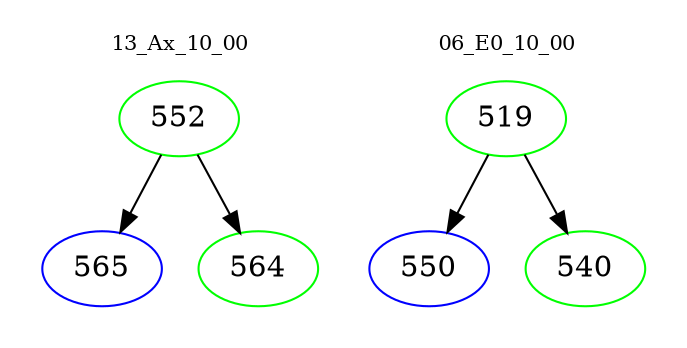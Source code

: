 digraph{
subgraph cluster_0 {
color = white
label = "13_Ax_10_00";
fontsize=10;
T0_552 [label="552", color="green"]
T0_552 -> T0_565 [color="black"]
T0_565 [label="565", color="blue"]
T0_552 -> T0_564 [color="black"]
T0_564 [label="564", color="green"]
}
subgraph cluster_1 {
color = white
label = "06_E0_10_00";
fontsize=10;
T1_519 [label="519", color="green"]
T1_519 -> T1_550 [color="black"]
T1_550 [label="550", color="blue"]
T1_519 -> T1_540 [color="black"]
T1_540 [label="540", color="green"]
}
}
